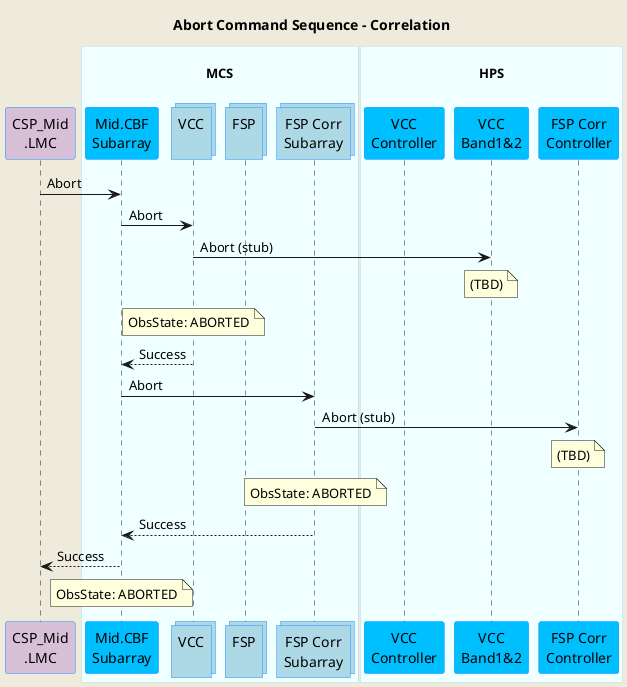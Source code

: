 @startuml
'https://plantuml.com/sequence-diagram

skinparam backgroundColor #EEEBDC
skinparam sequence {
  ParticipantBorderColor DodgerBlue
  ParticipantBackgroundColor DeepSkyBlue
  ActorBorderColor DarkGreen
  ActorBackgroundColor Green
  BoxBorderColor LightBlue
  BoxBackgroundColor #F0FFFF
}

skinparam collections {
  BackGroundColor LightBlue
  BorderColor DodgerBlue
}

skinparam database {
  BackgroundColor LightGreen
  BorderColor DarkGreen
}

title Abort Command Sequence - Correlation

participant "CSP_Mid\n.LMC" as lmc #Thistle
box "\nMCS\n"
  participant "Mid.CBF\nSubarray" as subarray
  collections "VCC\n" as vcc
  collections "FSP\n" as fsp
  collections "FSP Corr\nSubarray" as fspsubarray
end box
box "\nHPS\n"
  participant "VCC\nController" as hpsvcc
  participant "VCC\nBand1&2" as hpsvccband
  participant "FSP Corr\nController" as hpsfspcorr
end box

lmc        ->  subarray      : Abort

subarray   ->  vcc           : Abort
vcc        ->  hpsvccband    : Abort (stub) 
note over hpsvccband         : (TBD)
note over vcc                : ObsState: ABORTED
subarray   <-- vcc           : Success
subarray   ->  fspsubarray   : Abort
fspsubarray->  hpsfspcorr        : Abort (stub)
note over hpsfspcorr             : (TBD)
note over fspsubarray        : ObsState: ABORTED
subarray   <-- fspsubarray   : Success

lmc       <--  subarray      : Success
note over subarray           : ObsState: ABORTED


@enduml